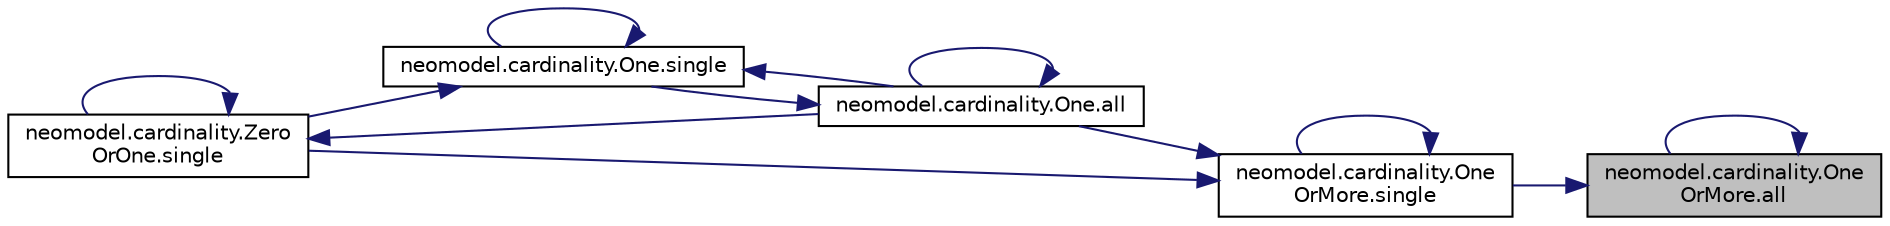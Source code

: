 digraph "neomodel.cardinality.OneOrMore.all"
{
 // LATEX_PDF_SIZE
  edge [fontname="Helvetica",fontsize="10",labelfontname="Helvetica",labelfontsize="10"];
  node [fontname="Helvetica",fontsize="10",shape=record];
  rankdir="RL";
  Node1 [label="neomodel.cardinality.One\lOrMore.all",height=0.2,width=0.4,color="black", fillcolor="grey75", style="filled", fontcolor="black",tooltip=" "];
  Node1 -> Node1 [dir="back",color="midnightblue",fontsize="10",style="solid",fontname="Helvetica"];
  Node1 -> Node2 [dir="back",color="midnightblue",fontsize="10",style="solid",fontname="Helvetica"];
  Node2 [label="neomodel.cardinality.One\lOrMore.single",height=0.2,width=0.4,color="black", fillcolor="white", style="filled",URL="$d0/d3d/classneomodel_1_1cardinality_1_1_one_or_more.html#a8184c368bc03dd1b31132c38eb4a52a8",tooltip=" "];
  Node2 -> Node3 [dir="back",color="midnightblue",fontsize="10",style="solid",fontname="Helvetica"];
  Node3 [label="neomodel.cardinality.One.all",height=0.2,width=0.4,color="black", fillcolor="white", style="filled",URL="$dc/d3f/classneomodel_1_1cardinality_1_1_one.html#a5cad2ae176ba3cf8711916b1dc465bf2",tooltip=" "];
  Node3 -> Node3 [dir="back",color="midnightblue",fontsize="10",style="solid",fontname="Helvetica"];
  Node3 -> Node4 [dir="back",color="midnightblue",fontsize="10",style="solid",fontname="Helvetica"];
  Node4 [label="neomodel.cardinality.One.single",height=0.2,width=0.4,color="black", fillcolor="white", style="filled",URL="$dc/d3f/classneomodel_1_1cardinality_1_1_one.html#ab289c6f06b23020760ba905471e3deb6",tooltip=" "];
  Node4 -> Node3 [dir="back",color="midnightblue",fontsize="10",style="solid",fontname="Helvetica"];
  Node4 -> Node5 [dir="back",color="midnightblue",fontsize="10",style="solid",fontname="Helvetica"];
  Node5 [label="neomodel.cardinality.Zero\lOrOne.single",height=0.2,width=0.4,color="black", fillcolor="white", style="filled",URL="$d5/d0d/classneomodel_1_1cardinality_1_1_zero_or_one.html#a07c289e3855547147553dc2fda915a3b",tooltip=" "];
  Node5 -> Node3 [dir="back",color="midnightblue",fontsize="10",style="solid",fontname="Helvetica"];
  Node5 -> Node5 [dir="back",color="midnightblue",fontsize="10",style="solid",fontname="Helvetica"];
  Node4 -> Node4 [dir="back",color="midnightblue",fontsize="10",style="solid",fontname="Helvetica"];
  Node2 -> Node5 [dir="back",color="midnightblue",fontsize="10",style="solid",fontname="Helvetica"];
  Node2 -> Node2 [dir="back",color="midnightblue",fontsize="10",style="solid",fontname="Helvetica"];
}
